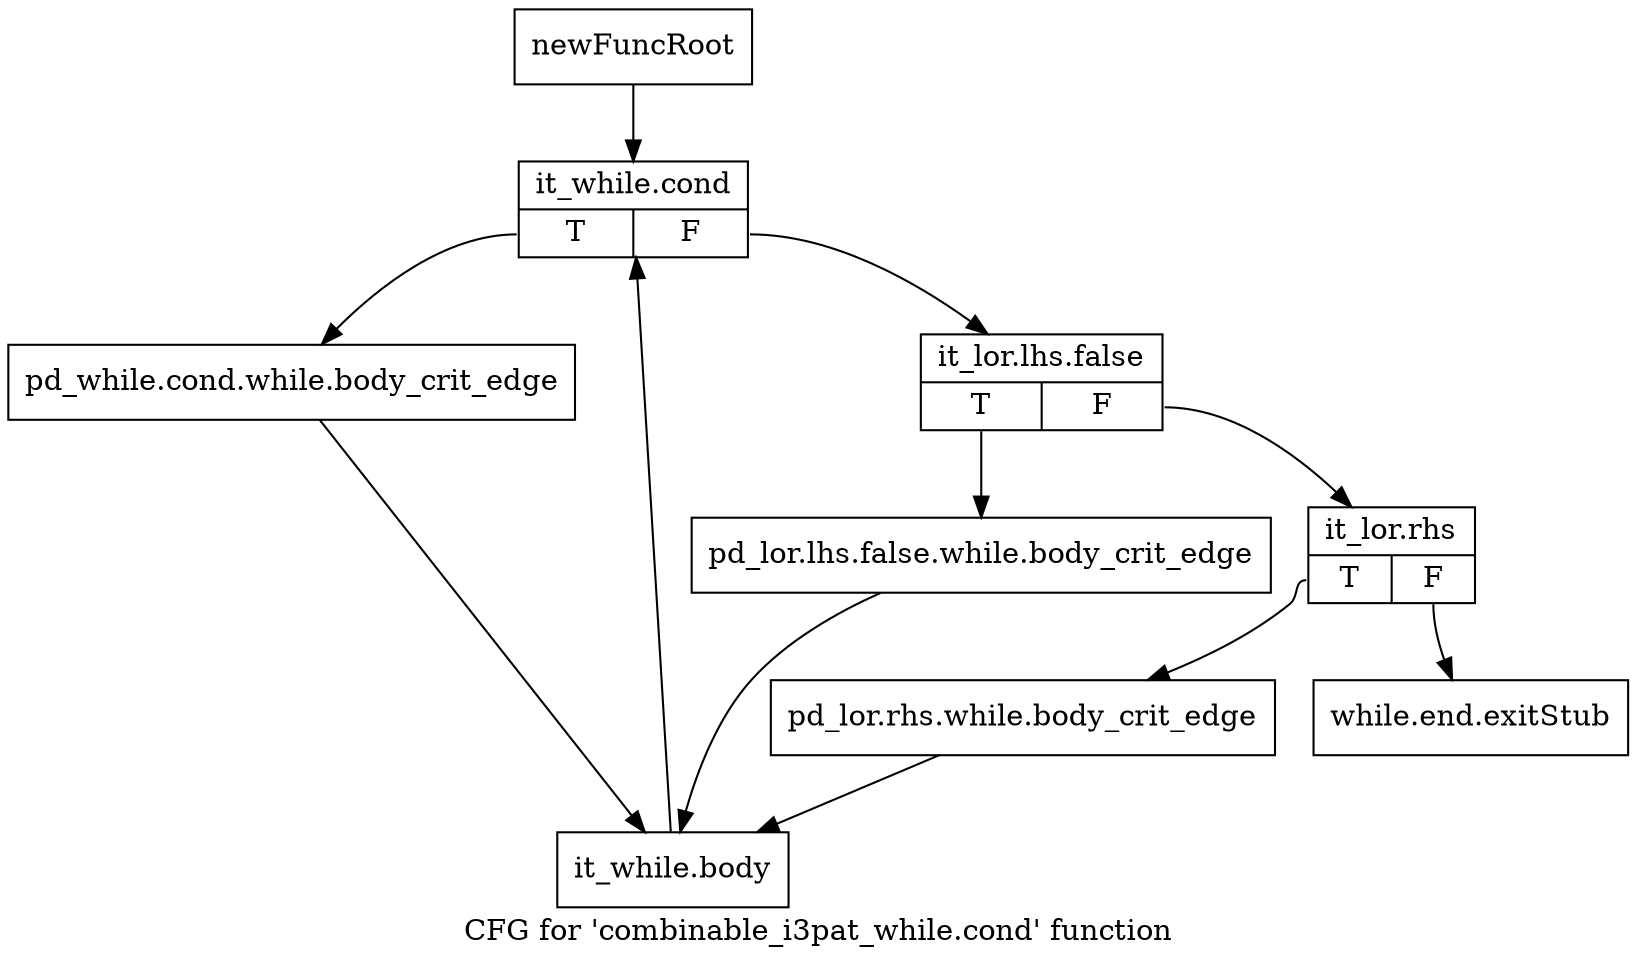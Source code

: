 digraph "CFG for 'combinable_i3pat_while.cond' function" {
	label="CFG for 'combinable_i3pat_while.cond' function";

	Node0xa614360 [shape=record,label="{newFuncRoot}"];
	Node0xa614360 -> Node0xa61b470;
	Node0xa61b420 [shape=record,label="{while.end.exitStub}"];
	Node0xa61b470 [shape=record,label="{it_while.cond|{<s0>T|<s1>F}}"];
	Node0xa61b470:s0 -> Node0xa61c7a0;
	Node0xa61b470:s1 -> Node0xa61b4c0;
	Node0xa61b4c0 [shape=record,label="{it_lor.lhs.false|{<s0>T|<s1>F}}"];
	Node0xa61b4c0:s0 -> Node0xa61c750;
	Node0xa61b4c0:s1 -> Node0xa61c6b0;
	Node0xa61c6b0 [shape=record,label="{it_lor.rhs|{<s0>T|<s1>F}}"];
	Node0xa61c6b0:s0 -> Node0xa61c700;
	Node0xa61c6b0:s1 -> Node0xa61b420;
	Node0xa61c700 [shape=record,label="{pd_lor.rhs.while.body_crit_edge}"];
	Node0xa61c700 -> Node0xa61c7f0;
	Node0xa61c750 [shape=record,label="{pd_lor.lhs.false.while.body_crit_edge}"];
	Node0xa61c750 -> Node0xa61c7f0;
	Node0xa61c7a0 [shape=record,label="{pd_while.cond.while.body_crit_edge}"];
	Node0xa61c7a0 -> Node0xa61c7f0;
	Node0xa61c7f0 [shape=record,label="{it_while.body}"];
	Node0xa61c7f0 -> Node0xa61b470;
}
